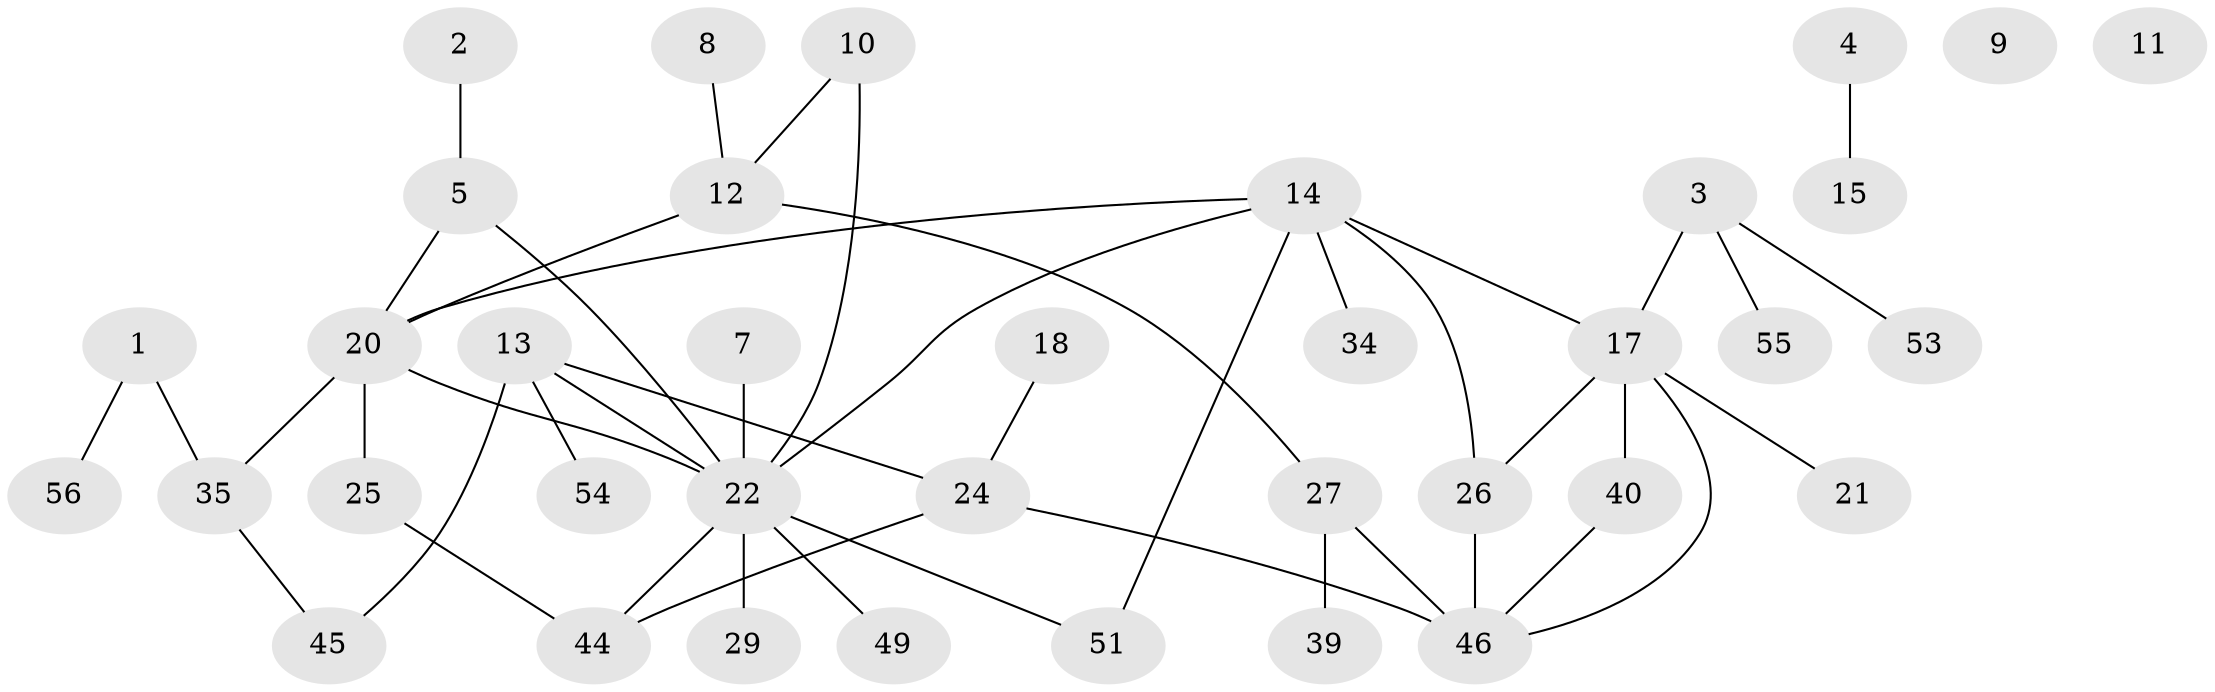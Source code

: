 // original degree distribution, {1: 0.30357142857142855, 2: 0.2857142857142857, 3: 0.17857142857142858, 0: 0.03571428571428571, 4: 0.08928571428571429, 6: 0.017857142857142856, 5: 0.07142857142857142, 7: 0.017857142857142856}
// Generated by graph-tools (version 1.1) at 2025/41/03/06/25 10:41:19]
// undirected, 37 vertices, 45 edges
graph export_dot {
graph [start="1"]
  node [color=gray90,style=filled];
  1 [super="+6"];
  2 [super="+37"];
  3 [super="+31"];
  4 [super="+16"];
  5;
  7;
  8 [super="+19"];
  9;
  10 [super="+50"];
  11;
  12;
  13 [super="+23"];
  14 [super="+28"];
  15;
  17 [super="+33"];
  18;
  20 [super="+48"];
  21 [super="+38"];
  22 [super="+36"];
  24 [super="+32"];
  25;
  26 [super="+30"];
  27 [super="+43"];
  29;
  34;
  35 [super="+42"];
  39 [super="+41"];
  40 [super="+52"];
  44;
  45;
  46 [super="+47"];
  49;
  51;
  53;
  54;
  55;
  56;
  1 -- 56;
  1 -- 35;
  2 -- 5;
  3 -- 17 [weight=2];
  3 -- 53;
  3 -- 55;
  4 -- 15;
  5 -- 20;
  5 -- 22;
  7 -- 22;
  8 -- 12;
  10 -- 22;
  10 -- 12;
  12 -- 20;
  12 -- 27;
  13 -- 24;
  13 -- 54;
  13 -- 45;
  13 -- 22;
  14 -- 34;
  14 -- 51;
  14 -- 17;
  14 -- 22;
  14 -- 26;
  14 -- 20;
  17 -- 46;
  17 -- 26;
  17 -- 21;
  17 -- 40;
  18 -- 24;
  20 -- 25 [weight=2];
  20 -- 35;
  20 -- 22;
  22 -- 51;
  22 -- 49;
  22 -- 44;
  22 -- 29;
  24 -- 44;
  24 -- 46;
  25 -- 44;
  26 -- 46;
  27 -- 39;
  27 -- 46;
  35 -- 45;
  40 -- 46;
}
